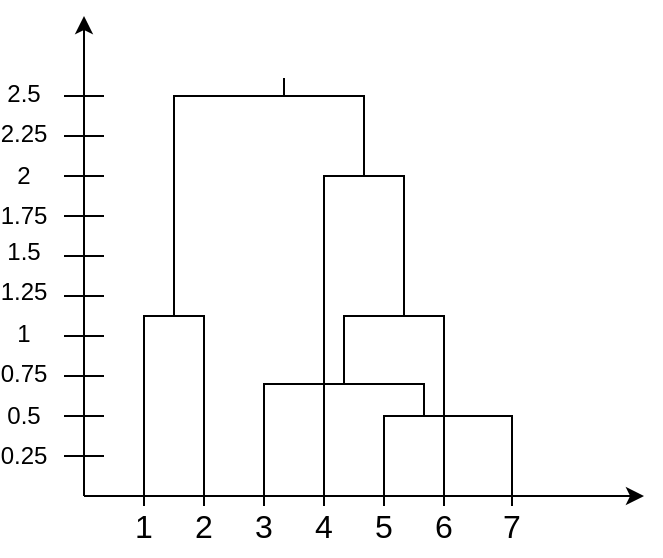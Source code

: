 <mxfile version="21.3.2" type="device">
  <diagram name="Página-1" id="_XDuZUEK5mGB8w0-ey-l">
    <mxGraphModel dx="574" dy="306" grid="1" gridSize="10" guides="1" tooltips="1" connect="1" arrows="1" fold="1" page="1" pageScale="1" pageWidth="827" pageHeight="1169" math="0" shadow="0">
      <root>
        <mxCell id="0" />
        <mxCell id="1" parent="0" />
        <mxCell id="J0JAAZoqMjmpn3K4K_GA-3" value="" style="endArrow=classic;html=1;rounded=0;" edge="1" parent="1">
          <mxGeometry width="50" height="50" relative="1" as="geometry">
            <mxPoint x="200" y="360" as="sourcePoint" />
            <mxPoint x="200" y="120" as="targetPoint" />
          </mxGeometry>
        </mxCell>
        <mxCell id="J0JAAZoqMjmpn3K4K_GA-4" value="" style="endArrow=classic;html=1;rounded=0;" edge="1" parent="1">
          <mxGeometry width="50" height="50" relative="1" as="geometry">
            <mxPoint x="200" y="360" as="sourcePoint" />
            <mxPoint x="480" y="360" as="targetPoint" />
          </mxGeometry>
        </mxCell>
        <mxCell id="J0JAAZoqMjmpn3K4K_GA-5" value="" style="endArrow=none;html=1;rounded=0;" edge="1" parent="1">
          <mxGeometry width="50" height="50" relative="1" as="geometry">
            <mxPoint x="190" y="340" as="sourcePoint" />
            <mxPoint x="210" y="340" as="targetPoint" />
          </mxGeometry>
        </mxCell>
        <mxCell id="J0JAAZoqMjmpn3K4K_GA-6" value="" style="endArrow=none;html=1;rounded=0;" edge="1" parent="1">
          <mxGeometry width="50" height="50" relative="1" as="geometry">
            <mxPoint x="190" y="320" as="sourcePoint" />
            <mxPoint x="210" y="320" as="targetPoint" />
          </mxGeometry>
        </mxCell>
        <mxCell id="J0JAAZoqMjmpn3K4K_GA-7" value="" style="endArrow=none;html=1;rounded=0;" edge="1" parent="1">
          <mxGeometry width="50" height="50" relative="1" as="geometry">
            <mxPoint x="190" y="160" as="sourcePoint" />
            <mxPoint x="210" y="160" as="targetPoint" />
          </mxGeometry>
        </mxCell>
        <mxCell id="J0JAAZoqMjmpn3K4K_GA-9" value="" style="endArrow=none;html=1;rounded=0;" edge="1" parent="1">
          <mxGeometry width="50" height="50" relative="1" as="geometry">
            <mxPoint x="190" y="180" as="sourcePoint" />
            <mxPoint x="210" y="180" as="targetPoint" />
          </mxGeometry>
        </mxCell>
        <mxCell id="J0JAAZoqMjmpn3K4K_GA-10" value="" style="endArrow=none;html=1;rounded=0;" edge="1" parent="1">
          <mxGeometry width="50" height="50" relative="1" as="geometry">
            <mxPoint x="190" y="200" as="sourcePoint" />
            <mxPoint x="210" y="200" as="targetPoint" />
          </mxGeometry>
        </mxCell>
        <mxCell id="J0JAAZoqMjmpn3K4K_GA-11" value="" style="endArrow=none;html=1;rounded=0;" edge="1" parent="1">
          <mxGeometry width="50" height="50" relative="1" as="geometry">
            <mxPoint x="190" y="220" as="sourcePoint" />
            <mxPoint x="210" y="220" as="targetPoint" />
          </mxGeometry>
        </mxCell>
        <mxCell id="J0JAAZoqMjmpn3K4K_GA-12" value="" style="endArrow=none;html=1;rounded=0;" edge="1" parent="1">
          <mxGeometry width="50" height="50" relative="1" as="geometry">
            <mxPoint x="190" y="240" as="sourcePoint" />
            <mxPoint x="210" y="240" as="targetPoint" />
          </mxGeometry>
        </mxCell>
        <mxCell id="J0JAAZoqMjmpn3K4K_GA-13" value="" style="endArrow=none;html=1;rounded=0;" edge="1" parent="1">
          <mxGeometry width="50" height="50" relative="1" as="geometry">
            <mxPoint x="190" y="260" as="sourcePoint" />
            <mxPoint x="210" y="260" as="targetPoint" />
          </mxGeometry>
        </mxCell>
        <mxCell id="J0JAAZoqMjmpn3K4K_GA-14" value="" style="endArrow=none;html=1;rounded=0;" edge="1" parent="1">
          <mxGeometry width="50" height="50" relative="1" as="geometry">
            <mxPoint x="190" y="280" as="sourcePoint" />
            <mxPoint x="210" y="280" as="targetPoint" />
          </mxGeometry>
        </mxCell>
        <mxCell id="J0JAAZoqMjmpn3K4K_GA-15" value="" style="endArrow=none;html=1;rounded=0;" edge="1" parent="1">
          <mxGeometry width="50" height="50" relative="1" as="geometry">
            <mxPoint x="190" y="300" as="sourcePoint" />
            <mxPoint x="210" y="300" as="targetPoint" />
          </mxGeometry>
        </mxCell>
        <mxCell id="J0JAAZoqMjmpn3K4K_GA-16" value="&lt;font style=&quot;font-size: 16px;&quot;&gt;1&lt;/font&gt;" style="text;html=1;strokeColor=none;fillColor=none;align=center;verticalAlign=middle;whiteSpace=wrap;rounded=0;" vertex="1" parent="1">
          <mxGeometry x="220" y="360" width="20" height="30" as="geometry" />
        </mxCell>
        <mxCell id="J0JAAZoqMjmpn3K4K_GA-17" value="&lt;font style=&quot;font-size: 16px;&quot;&gt;2&lt;/font&gt;" style="text;html=1;strokeColor=none;fillColor=none;align=center;verticalAlign=middle;whiteSpace=wrap;rounded=0;" vertex="1" parent="1">
          <mxGeometry x="250" y="360" width="20" height="30" as="geometry" />
        </mxCell>
        <mxCell id="J0JAAZoqMjmpn3K4K_GA-18" value="&lt;font style=&quot;font-size: 16px;&quot;&gt;3&lt;/font&gt;" style="text;html=1;strokeColor=none;fillColor=none;align=center;verticalAlign=middle;whiteSpace=wrap;rounded=0;" vertex="1" parent="1">
          <mxGeometry x="280" y="360" width="20" height="30" as="geometry" />
        </mxCell>
        <mxCell id="J0JAAZoqMjmpn3K4K_GA-19" value="&lt;font style=&quot;font-size: 16px;&quot;&gt;4&lt;/font&gt;" style="text;html=1;strokeColor=none;fillColor=none;align=center;verticalAlign=middle;whiteSpace=wrap;rounded=0;" vertex="1" parent="1">
          <mxGeometry x="310" y="360" width="20" height="30" as="geometry" />
        </mxCell>
        <mxCell id="J0JAAZoqMjmpn3K4K_GA-20" value="&lt;font style=&quot;font-size: 16px;&quot;&gt;5&lt;/font&gt;" style="text;html=1;strokeColor=none;fillColor=none;align=center;verticalAlign=middle;whiteSpace=wrap;rounded=0;" vertex="1" parent="1">
          <mxGeometry x="340" y="360" width="20" height="30" as="geometry" />
        </mxCell>
        <mxCell id="J0JAAZoqMjmpn3K4K_GA-21" value="&lt;font style=&quot;font-size: 16px;&quot;&gt;6&lt;/font&gt;" style="text;html=1;strokeColor=none;fillColor=none;align=center;verticalAlign=middle;whiteSpace=wrap;rounded=0;" vertex="1" parent="1">
          <mxGeometry x="370" y="360" width="20" height="30" as="geometry" />
        </mxCell>
        <mxCell id="J0JAAZoqMjmpn3K4K_GA-22" value="&lt;font style=&quot;font-size: 16px;&quot;&gt;7&lt;/font&gt;" style="text;html=1;strokeColor=none;fillColor=none;align=center;verticalAlign=middle;whiteSpace=wrap;rounded=0;" vertex="1" parent="1">
          <mxGeometry x="403.5" y="360" width="20" height="30" as="geometry" />
        </mxCell>
        <mxCell id="J0JAAZoqMjmpn3K4K_GA-25" value="0.25" style="text;html=1;strokeColor=none;fillColor=none;align=center;verticalAlign=middle;whiteSpace=wrap;rounded=0;" vertex="1" parent="1">
          <mxGeometry x="160" y="332.5" width="20" height="15.01" as="geometry" />
        </mxCell>
        <mxCell id="J0JAAZoqMjmpn3K4K_GA-29" value="0.5" style="text;html=1;strokeColor=none;fillColor=none;align=center;verticalAlign=middle;whiteSpace=wrap;rounded=0;" vertex="1" parent="1">
          <mxGeometry x="160" y="312.5" width="20" height="15.01" as="geometry" />
        </mxCell>
        <mxCell id="J0JAAZoqMjmpn3K4K_GA-30" value="0.75" style="text;html=1;strokeColor=none;fillColor=none;align=center;verticalAlign=middle;whiteSpace=wrap;rounded=0;" vertex="1" parent="1">
          <mxGeometry x="160" y="291.87" width="20" height="15.01" as="geometry" />
        </mxCell>
        <mxCell id="J0JAAZoqMjmpn3K4K_GA-31" value="1" style="text;html=1;strokeColor=none;fillColor=none;align=center;verticalAlign=middle;whiteSpace=wrap;rounded=0;" vertex="1" parent="1">
          <mxGeometry x="160" y="271.87" width="20" height="15.01" as="geometry" />
        </mxCell>
        <mxCell id="J0JAAZoqMjmpn3K4K_GA-32" value="1.25" style="text;html=1;strokeColor=none;fillColor=none;align=center;verticalAlign=middle;whiteSpace=wrap;rounded=0;" vertex="1" parent="1">
          <mxGeometry x="160" y="250" width="20" height="15.01" as="geometry" />
        </mxCell>
        <mxCell id="J0JAAZoqMjmpn3K4K_GA-33" value="1.5" style="text;html=1;strokeColor=none;fillColor=none;align=center;verticalAlign=middle;whiteSpace=wrap;rounded=0;" vertex="1" parent="1">
          <mxGeometry x="160" y="230" width="20" height="15.01" as="geometry" />
        </mxCell>
        <mxCell id="J0JAAZoqMjmpn3K4K_GA-34" value="1.75" style="text;html=1;strokeColor=none;fillColor=none;align=center;verticalAlign=middle;whiteSpace=wrap;rounded=0;" vertex="1" parent="1">
          <mxGeometry x="160" y="212.5" width="20" height="15.01" as="geometry" />
        </mxCell>
        <mxCell id="J0JAAZoqMjmpn3K4K_GA-35" value="2" style="text;html=1;strokeColor=none;fillColor=none;align=center;verticalAlign=middle;whiteSpace=wrap;rounded=0;" vertex="1" parent="1">
          <mxGeometry x="160" y="192.5" width="20" height="15.01" as="geometry" />
        </mxCell>
        <mxCell id="J0JAAZoqMjmpn3K4K_GA-36" value="2.25" style="text;html=1;strokeColor=none;fillColor=none;align=center;verticalAlign=middle;whiteSpace=wrap;rounded=0;" vertex="1" parent="1">
          <mxGeometry x="160" y="171.87" width="20" height="15.01" as="geometry" />
        </mxCell>
        <mxCell id="J0JAAZoqMjmpn3K4K_GA-37" value="2.5" style="text;html=1;strokeColor=none;fillColor=none;align=center;verticalAlign=middle;whiteSpace=wrap;rounded=0;" vertex="1" parent="1">
          <mxGeometry x="160" y="151.87" width="20" height="15.01" as="geometry" />
        </mxCell>
        <mxCell id="J0JAAZoqMjmpn3K4K_GA-41" value="" style="endArrow=none;html=1;rounded=0;exitX=0.5;exitY=0;exitDx=0;exitDy=0;" edge="1" parent="1">
          <mxGeometry width="50" height="50" relative="1" as="geometry">
            <mxPoint x="350" y="365" as="sourcePoint" />
            <mxPoint x="414" y="365" as="targetPoint" />
            <Array as="points">
              <mxPoint x="350" y="320" />
              <mxPoint x="400" y="320" />
              <mxPoint x="414" y="320" />
            </Array>
          </mxGeometry>
        </mxCell>
        <mxCell id="J0JAAZoqMjmpn3K4K_GA-44" value="" style="endArrow=none;html=1;rounded=0;entryX=0.5;entryY=0;entryDx=0;entryDy=0;" edge="1" parent="1" target="J0JAAZoqMjmpn3K4K_GA-18">
          <mxGeometry width="50" height="50" relative="1" as="geometry">
            <mxPoint x="370" y="320" as="sourcePoint" />
            <mxPoint x="290" y="340" as="targetPoint" />
            <Array as="points">
              <mxPoint x="370" y="304" />
              <mxPoint x="290" y="304" />
            </Array>
          </mxGeometry>
        </mxCell>
        <mxCell id="J0JAAZoqMjmpn3K4K_GA-46" value="" style="endArrow=none;html=1;rounded=0;exitX=0.5;exitY=0;exitDx=0;exitDy=0;entryX=0.5;entryY=0;entryDx=0;entryDy=0;" edge="1" parent="1" source="J0JAAZoqMjmpn3K4K_GA-16" target="J0JAAZoqMjmpn3K4K_GA-17">
          <mxGeometry width="50" height="50" relative="1" as="geometry">
            <mxPoint x="270" y="330" as="sourcePoint" />
            <mxPoint x="320" y="280" as="targetPoint" />
            <Array as="points">
              <mxPoint x="230" y="270" />
              <mxPoint x="260" y="270" />
            </Array>
          </mxGeometry>
        </mxCell>
        <mxCell id="J0JAAZoqMjmpn3K4K_GA-47" value="" style="endArrow=none;html=1;rounded=0;exitX=0.5;exitY=0;exitDx=0;exitDy=0;" edge="1" parent="1" source="J0JAAZoqMjmpn3K4K_GA-21">
          <mxGeometry width="50" height="50" relative="1" as="geometry">
            <mxPoint x="270" y="330" as="sourcePoint" />
            <mxPoint x="330" y="300" as="targetPoint" />
            <Array as="points">
              <mxPoint x="380" y="270" />
              <mxPoint x="330" y="270" />
            </Array>
          </mxGeometry>
        </mxCell>
        <mxCell id="J0JAAZoqMjmpn3K4K_GA-48" value="" style="endArrow=none;html=1;rounded=0;exitX=0.5;exitY=0;exitDx=0;exitDy=0;" edge="1" parent="1" source="J0JAAZoqMjmpn3K4K_GA-19">
          <mxGeometry width="50" height="50" relative="1" as="geometry">
            <mxPoint x="270" y="330" as="sourcePoint" />
            <mxPoint x="360" y="270" as="targetPoint" />
            <Array as="points">
              <mxPoint x="320" y="200" />
              <mxPoint x="360" y="200" />
            </Array>
          </mxGeometry>
        </mxCell>
        <mxCell id="J0JAAZoqMjmpn3K4K_GA-49" value="" style="endArrow=none;html=1;rounded=0;" edge="1" parent="1">
          <mxGeometry width="50" height="50" relative="1" as="geometry">
            <mxPoint x="245" y="270" as="sourcePoint" />
            <mxPoint x="340" y="200" as="targetPoint" />
            <Array as="points">
              <mxPoint x="245" y="160" />
              <mxPoint x="340" y="160" />
            </Array>
          </mxGeometry>
        </mxCell>
        <mxCell id="J0JAAZoqMjmpn3K4K_GA-50" value="" style="endArrow=none;html=1;rounded=0;" edge="1" parent="1">
          <mxGeometry width="50" height="50" relative="1" as="geometry">
            <mxPoint x="300" y="160" as="sourcePoint" />
            <mxPoint x="300" y="151" as="targetPoint" />
          </mxGeometry>
        </mxCell>
        <mxCell id="J0JAAZoqMjmpn3K4K_GA-51" value="" style="endArrow=none;html=1;rounded=0;" edge="1" parent="1">
          <mxGeometry width="50" height="50" relative="1" as="geometry">
            <mxPoint x="330" y="299" as="sourcePoint" />
            <mxPoint x="330" y="304" as="targetPoint" />
          </mxGeometry>
        </mxCell>
        <mxCell id="J0JAAZoqMjmpn3K4K_GA-52" value="" style="endArrow=none;html=1;rounded=0;" edge="1" parent="1">
          <mxGeometry width="50" height="50" relative="1" as="geometry">
            <mxPoint x="380" y="355" as="sourcePoint" />
            <mxPoint x="380" y="365" as="targetPoint" />
          </mxGeometry>
        </mxCell>
        <mxCell id="J0JAAZoqMjmpn3K4K_GA-53" value="" style="endArrow=none;html=1;rounded=0;" edge="1" parent="1">
          <mxGeometry width="50" height="50" relative="1" as="geometry">
            <mxPoint x="320" y="355" as="sourcePoint" />
            <mxPoint x="320" y="365" as="targetPoint" />
          </mxGeometry>
        </mxCell>
        <mxCell id="J0JAAZoqMjmpn3K4K_GA-54" value="" style="endArrow=none;html=1;rounded=0;" edge="1" parent="1">
          <mxGeometry width="50" height="50" relative="1" as="geometry">
            <mxPoint x="290" y="355" as="sourcePoint" />
            <mxPoint x="290" y="365" as="targetPoint" />
          </mxGeometry>
        </mxCell>
        <mxCell id="J0JAAZoqMjmpn3K4K_GA-56" value="" style="endArrow=none;html=1;rounded=0;" edge="1" parent="1">
          <mxGeometry width="50" height="50" relative="1" as="geometry">
            <mxPoint x="260" y="355" as="sourcePoint" />
            <mxPoint x="260" y="365" as="targetPoint" />
          </mxGeometry>
        </mxCell>
        <mxCell id="J0JAAZoqMjmpn3K4K_GA-57" value="" style="endArrow=none;html=1;rounded=0;" edge="1" parent="1">
          <mxGeometry width="50" height="50" relative="1" as="geometry">
            <mxPoint x="230" y="355" as="sourcePoint" />
            <mxPoint x="230" y="365" as="targetPoint" />
          </mxGeometry>
        </mxCell>
      </root>
    </mxGraphModel>
  </diagram>
</mxfile>
